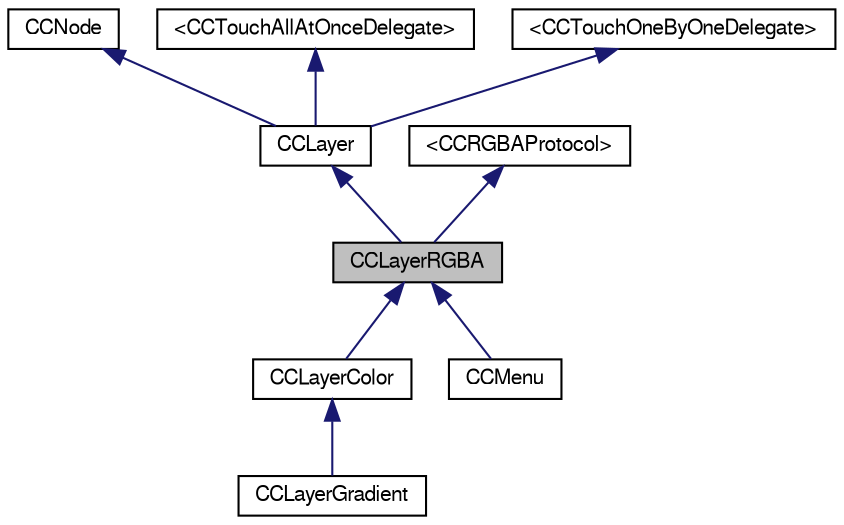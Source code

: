 digraph G
{
  bgcolor="transparent";
  edge [fontname="FreeSans",fontsize="10",labelfontname="FreeSans",labelfontsize="10"];
  node [fontname="FreeSans",fontsize="10",shape=record];
  Node1 [label="CCLayerRGBA",height=0.2,width=0.4,color="black", fillcolor="grey75", style="filled" fontcolor="black"];
  Node2 -> Node1 [dir="back",color="midnightblue",fontsize="10",style="solid",fontname="FreeSans"];
  Node2 [label="CCLayer",height=0.2,width=0.4,color="black",URL="$interface_c_c_layer.html"];
  Node3 -> Node2 [dir="back",color="midnightblue",fontsize="10",style="solid",fontname="FreeSans"];
  Node3 [label="CCNode",height=0.2,width=0.4,color="black",URL="$interface_c_c_node.html"];
  Node4 -> Node2 [dir="back",color="midnightblue",fontsize="10",style="solid",fontname="FreeSans"];
  Node4 [label="\<CCTouchAllAtOnceDelegate\>",height=0.2,width=0.4,color="black",URL="$protocol_c_c_touch_all_at_once_delegate-p.html"];
  Node5 -> Node2 [dir="back",color="midnightblue",fontsize="10",style="solid",fontname="FreeSans"];
  Node5 [label="\<CCTouchOneByOneDelegate\>",height=0.2,width=0.4,color="black",URL="$protocol_c_c_touch_one_by_one_delegate-p.html"];
  Node6 -> Node1 [dir="back",color="midnightblue",fontsize="10",style="solid",fontname="FreeSans"];
  Node6 [label="\<CCRGBAProtocol\>",height=0.2,width=0.4,color="black",URL="$protocol_c_c_r_g_b_a_protocol-p.html",tooltip="CC RGBA protocol."];
  Node1 -> Node7 [dir="back",color="midnightblue",fontsize="10",style="solid",fontname="FreeSans"];
  Node7 [label="CCLayerColor",height=0.2,width=0.4,color="black",URL="$interface_c_c_layer_color.html"];
  Node7 -> Node8 [dir="back",color="midnightblue",fontsize="10",style="solid",fontname="FreeSans"];
  Node8 [label="CCLayerGradient",height=0.2,width=0.4,color="black",URL="$interface_c_c_layer_gradient.html"];
  Node1 -> Node9 [dir="back",color="midnightblue",fontsize="10",style="solid",fontname="FreeSans"];
  Node9 [label="CCMenu",height=0.2,width=0.4,color="black",URL="$interface_c_c_menu.html"];
}
